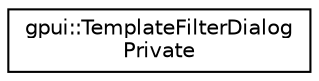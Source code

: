 digraph "Graphical Class Hierarchy"
{
 // LATEX_PDF_SIZE
  edge [fontname="Helvetica",fontsize="10",labelfontname="Helvetica",labelfontsize="10"];
  node [fontname="Helvetica",fontsize="10",shape=record];
  rankdir="LR";
  Node0 [label="gpui::TemplateFilterDialog\lPrivate",height=0.2,width=0.4,color="black", fillcolor="white", style="filled",URL="$classgpui_1_1_template_filter_dialog_private.html",tooltip=" "];
}
